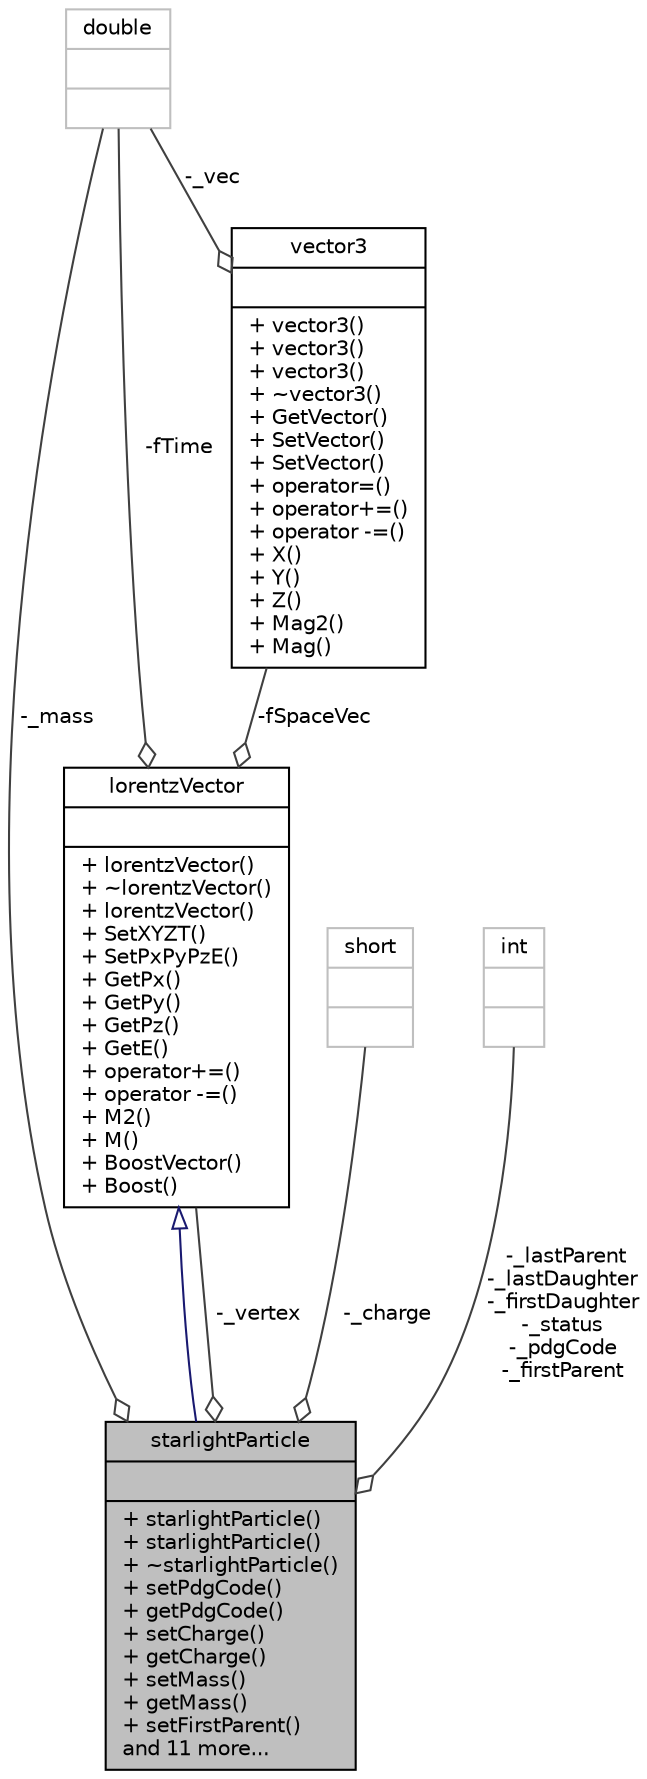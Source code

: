 digraph "starlightParticle"
{
 // LATEX_PDF_SIZE
  bgcolor="transparent";
  edge [fontname="Helvetica",fontsize="10",labelfontname="Helvetica",labelfontsize="10"];
  node [fontname="Helvetica",fontsize="10",shape=record];
  Node2 [label="{starlightParticle\n||+ starlightParticle()\l+ starlightParticle()\l+ ~starlightParticle()\l+ setPdgCode()\l+ getPdgCode()\l+ setCharge()\l+ getCharge()\l+ setMass()\l+ getMass()\l+ setFirstParent()\land 11 more...\l}",height=0.2,width=0.4,color="black", fillcolor="grey75", style="filled", fontcolor="black",tooltip=" "];
  Node3 -> Node2 [dir="back",color="midnightblue",fontsize="10",style="solid",arrowtail="onormal",fontname="Helvetica"];
  Node3 [label="{lorentzVector\n||+ lorentzVector()\l+ ~lorentzVector()\l+ lorentzVector()\l+ SetXYZT()\l+ SetPxPyPzE()\l+ GetPx()\l+ GetPy()\l+ GetPz()\l+ GetE()\l+ operator+=()\l+ operator -=()\l+ M2()\l+ M()\l+ BoostVector()\l+ Boost()\l}",height=0.2,width=0.4,color="black",URL="$classlorentzVector.html",tooltip=" "];
  Node4 -> Node3 [color="grey25",fontsize="10",style="solid",label=" -fTime" ,arrowhead="odiamond",fontname="Helvetica"];
  Node4 [label="{double\n||}",height=0.2,width=0.4,color="grey75",tooltip=" "];
  Node5 -> Node3 [color="grey25",fontsize="10",style="solid",label=" -fSpaceVec" ,arrowhead="odiamond",fontname="Helvetica"];
  Node5 [label="{vector3\n||+ vector3()\l+ vector3()\l+ vector3()\l+ ~vector3()\l+ GetVector()\l+ SetVector()\l+ SetVector()\l+ operator=()\l+ operator+=()\l+ operator -=()\l+ X()\l+ Y()\l+ Z()\l+ Mag2()\l+ Mag()\l}",height=0.2,width=0.4,color="black",URL="$classvector3.html",tooltip=" "];
  Node4 -> Node5 [color="grey25",fontsize="10",style="solid",label=" -_vec" ,arrowhead="odiamond",fontname="Helvetica"];
  Node4 -> Node2 [color="grey25",fontsize="10",style="solid",label=" -_mass" ,arrowhead="odiamond",fontname="Helvetica"];
  Node6 -> Node2 [color="grey25",fontsize="10",style="solid",label=" -_charge" ,arrowhead="odiamond",fontname="Helvetica"];
  Node6 [label="{short\n||}",height=0.2,width=0.4,color="grey75",tooltip=" "];
  Node3 -> Node2 [color="grey25",fontsize="10",style="solid",label=" -_vertex" ,arrowhead="odiamond",fontname="Helvetica"];
  Node7 -> Node2 [color="grey25",fontsize="10",style="solid",label=" -_lastParent\n-_lastDaughter\n-_firstDaughter\n-_status\n-_pdgCode\n-_firstParent" ,arrowhead="odiamond",fontname="Helvetica"];
  Node7 [label="{int\n||}",height=0.2,width=0.4,color="grey75",tooltip=" "];
}
